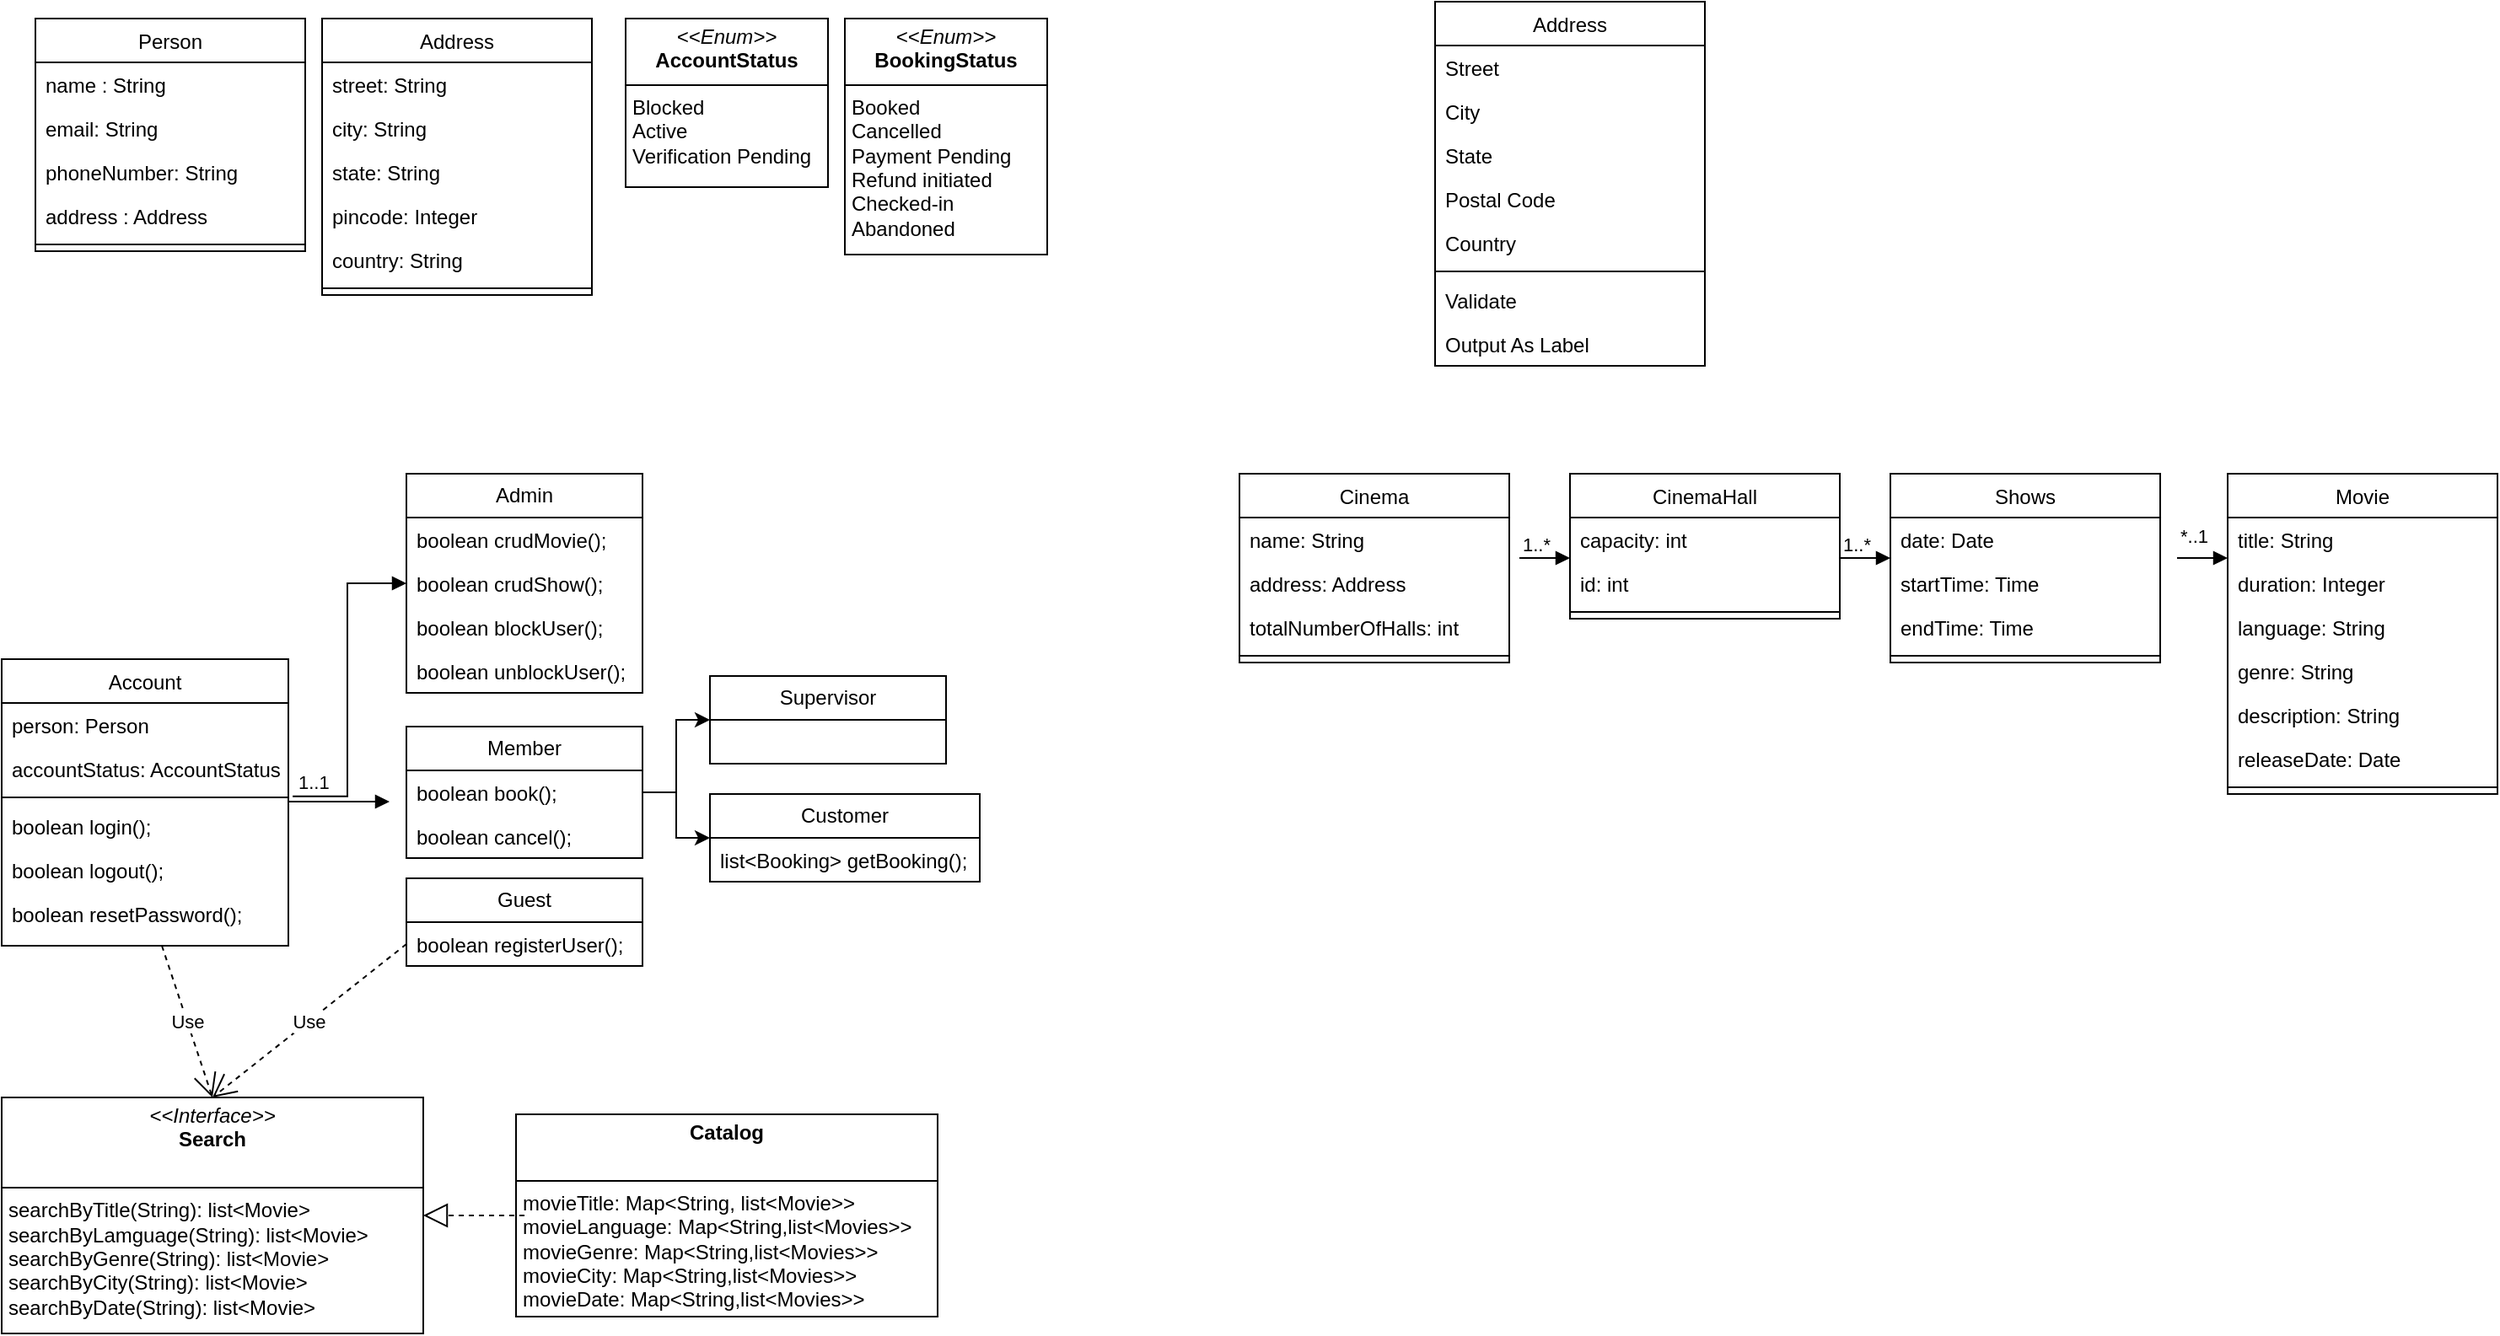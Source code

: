 <mxfile version="24.4.4" type="github">
  <diagram id="C5RBs43oDa-KdzZeNtuy" name="Page-1">
    <mxGraphModel dx="1877" dy="1691" grid="1" gridSize="10" guides="1" tooltips="1" connect="1" arrows="1" fold="1" page="1" pageScale="1" pageWidth="827" pageHeight="1169" math="0" shadow="0">
      <root>
        <mxCell id="WIyWlLk6GJQsqaUBKTNV-0" />
        <mxCell id="WIyWlLk6GJQsqaUBKTNV-1" parent="WIyWlLk6GJQsqaUBKTNV-0" />
        <mxCell id="zkfFHV4jXpPFQw0GAbJ--17" value="Address" style="swimlane;fontStyle=0;align=center;verticalAlign=top;childLayout=stackLayout;horizontal=1;startSize=26;horizontalStack=0;resizeParent=1;resizeLast=0;collapsible=1;marginBottom=0;rounded=0;shadow=0;strokeWidth=1;" parent="WIyWlLk6GJQsqaUBKTNV-1" vertex="1">
          <mxGeometry x="-290" y="-230" width="160" height="164" as="geometry">
            <mxRectangle x="550" y="140" width="160" height="26" as="alternateBounds" />
          </mxGeometry>
        </mxCell>
        <mxCell id="zkfFHV4jXpPFQw0GAbJ--18" value="street: String" style="text;align=left;verticalAlign=top;spacingLeft=4;spacingRight=4;overflow=hidden;rotatable=0;points=[[0,0.5],[1,0.5]];portConstraint=eastwest;" parent="zkfFHV4jXpPFQw0GAbJ--17" vertex="1">
          <mxGeometry y="26" width="160" height="26" as="geometry" />
        </mxCell>
        <mxCell id="zkfFHV4jXpPFQw0GAbJ--19" value="city: String" style="text;align=left;verticalAlign=top;spacingLeft=4;spacingRight=4;overflow=hidden;rotatable=0;points=[[0,0.5],[1,0.5]];portConstraint=eastwest;rounded=0;shadow=0;html=0;" parent="zkfFHV4jXpPFQw0GAbJ--17" vertex="1">
          <mxGeometry y="52" width="160" height="26" as="geometry" />
        </mxCell>
        <mxCell id="zkfFHV4jXpPFQw0GAbJ--20" value="state: String" style="text;align=left;verticalAlign=top;spacingLeft=4;spacingRight=4;overflow=hidden;rotatable=0;points=[[0,0.5],[1,0.5]];portConstraint=eastwest;rounded=0;shadow=0;html=0;" parent="zkfFHV4jXpPFQw0GAbJ--17" vertex="1">
          <mxGeometry y="78" width="160" height="26" as="geometry" />
        </mxCell>
        <mxCell id="zkfFHV4jXpPFQw0GAbJ--21" value="pincode: Integer" style="text;align=left;verticalAlign=top;spacingLeft=4;spacingRight=4;overflow=hidden;rotatable=0;points=[[0,0.5],[1,0.5]];portConstraint=eastwest;rounded=0;shadow=0;html=0;" parent="zkfFHV4jXpPFQw0GAbJ--17" vertex="1">
          <mxGeometry y="104" width="160" height="26" as="geometry" />
        </mxCell>
        <mxCell id="zkfFHV4jXpPFQw0GAbJ--22" value="country: String" style="text;align=left;verticalAlign=top;spacingLeft=4;spacingRight=4;overflow=hidden;rotatable=0;points=[[0,0.5],[1,0.5]];portConstraint=eastwest;rounded=0;shadow=0;html=0;" parent="zkfFHV4jXpPFQw0GAbJ--17" vertex="1">
          <mxGeometry y="130" width="160" height="26" as="geometry" />
        </mxCell>
        <mxCell id="zkfFHV4jXpPFQw0GAbJ--23" value="" style="line;html=1;strokeWidth=1;align=left;verticalAlign=middle;spacingTop=-1;spacingLeft=3;spacingRight=3;rotatable=0;labelPosition=right;points=[];portConstraint=eastwest;" parent="zkfFHV4jXpPFQw0GAbJ--17" vertex="1">
          <mxGeometry y="156" width="160" height="8" as="geometry" />
        </mxCell>
        <mxCell id="0AwkHrjdKoEINquuVII0-2" value="Person" style="swimlane;fontStyle=0;align=center;verticalAlign=top;childLayout=stackLayout;horizontal=1;startSize=26;horizontalStack=0;resizeParent=1;resizeLast=0;collapsible=1;marginBottom=0;rounded=0;shadow=0;strokeWidth=1;" vertex="1" parent="WIyWlLk6GJQsqaUBKTNV-1">
          <mxGeometry x="-460" y="-230" width="160" height="138" as="geometry">
            <mxRectangle x="550" y="140" width="160" height="26" as="alternateBounds" />
          </mxGeometry>
        </mxCell>
        <mxCell id="0AwkHrjdKoEINquuVII0-3" value="name : String" style="text;align=left;verticalAlign=top;spacingLeft=4;spacingRight=4;overflow=hidden;rotatable=0;points=[[0,0.5],[1,0.5]];portConstraint=eastwest;" vertex="1" parent="0AwkHrjdKoEINquuVII0-2">
          <mxGeometry y="26" width="160" height="26" as="geometry" />
        </mxCell>
        <mxCell id="0AwkHrjdKoEINquuVII0-4" value="email: String" style="text;align=left;verticalAlign=top;spacingLeft=4;spacingRight=4;overflow=hidden;rotatable=0;points=[[0,0.5],[1,0.5]];portConstraint=eastwest;rounded=0;shadow=0;html=0;" vertex="1" parent="0AwkHrjdKoEINquuVII0-2">
          <mxGeometry y="52" width="160" height="26" as="geometry" />
        </mxCell>
        <mxCell id="0AwkHrjdKoEINquuVII0-5" value="phoneNumber: String" style="text;align=left;verticalAlign=top;spacingLeft=4;spacingRight=4;overflow=hidden;rotatable=0;points=[[0,0.5],[1,0.5]];portConstraint=eastwest;rounded=0;shadow=0;html=0;" vertex="1" parent="0AwkHrjdKoEINquuVII0-2">
          <mxGeometry y="78" width="160" height="26" as="geometry" />
        </mxCell>
        <mxCell id="0AwkHrjdKoEINquuVII0-6" value="address : Address" style="text;align=left;verticalAlign=top;spacingLeft=4;spacingRight=4;overflow=hidden;rotatable=0;points=[[0,0.5],[1,0.5]];portConstraint=eastwest;rounded=0;shadow=0;html=0;" vertex="1" parent="0AwkHrjdKoEINquuVII0-2">
          <mxGeometry y="104" width="160" height="26" as="geometry" />
        </mxCell>
        <mxCell id="0AwkHrjdKoEINquuVII0-8" value="" style="line;html=1;strokeWidth=1;align=left;verticalAlign=middle;spacingTop=-1;spacingLeft=3;spacingRight=3;rotatable=0;labelPosition=right;points=[];portConstraint=eastwest;" vertex="1" parent="0AwkHrjdKoEINquuVII0-2">
          <mxGeometry y="130" width="160" height="8" as="geometry" />
        </mxCell>
        <mxCell id="0AwkHrjdKoEINquuVII0-25" value="&lt;p style=&quot;margin:0px;margin-top:4px;text-align:center;&quot;&gt;&lt;i&gt;&amp;lt;&amp;lt;Enum&amp;gt;&amp;gt;&lt;/i&gt;&lt;br&gt;&lt;b&gt;AccountStatus&lt;/b&gt;&lt;/p&gt;&lt;hr size=&quot;1&quot; style=&quot;border-style:solid;&quot;&gt;&lt;p style=&quot;margin:0px;margin-left:4px;&quot;&gt;Blocked&lt;br&gt;Active&lt;br&gt;Verification Pending&lt;/p&gt;" style="verticalAlign=top;align=left;overflow=fill;html=1;whiteSpace=wrap;" vertex="1" parent="WIyWlLk6GJQsqaUBKTNV-1">
          <mxGeometry x="-110" y="-230" width="120" height="100" as="geometry" />
        </mxCell>
        <mxCell id="0AwkHrjdKoEINquuVII0-26" value="&lt;p style=&quot;margin:0px;margin-top:4px;text-align:center;&quot;&gt;&lt;i&gt;&amp;lt;&amp;lt;Enum&amp;gt;&amp;gt;&lt;/i&gt;&lt;br&gt;&lt;b&gt;BookingStatus&lt;/b&gt;&lt;/p&gt;&lt;hr size=&quot;1&quot; style=&quot;border-style:solid;&quot;&gt;&lt;p style=&quot;margin:0px;margin-left:4px;&quot;&gt;Booked&lt;br&gt;Cancelled&lt;br&gt;Payment Pending&lt;br&gt;Refund initiated&lt;br&gt;Checked-in&lt;br&gt;Abandoned&lt;/p&gt;" style="verticalAlign=top;align=left;overflow=fill;html=1;whiteSpace=wrap;" vertex="1" parent="WIyWlLk6GJQsqaUBKTNV-1">
          <mxGeometry x="20" y="-230" width="120" height="140" as="geometry" />
        </mxCell>
        <mxCell id="0AwkHrjdKoEINquuVII0-27" value="Address" style="swimlane;fontStyle=0;align=center;verticalAlign=top;childLayout=stackLayout;horizontal=1;startSize=26;horizontalStack=0;resizeParent=1;resizeLast=0;collapsible=1;marginBottom=0;rounded=0;shadow=0;strokeWidth=1;" vertex="1" parent="WIyWlLk6GJQsqaUBKTNV-1">
          <mxGeometry x="370" y="-240" width="160" height="216" as="geometry">
            <mxRectangle x="550" y="140" width="160" height="26" as="alternateBounds" />
          </mxGeometry>
        </mxCell>
        <mxCell id="0AwkHrjdKoEINquuVII0-28" value="Street" style="text;align=left;verticalAlign=top;spacingLeft=4;spacingRight=4;overflow=hidden;rotatable=0;points=[[0,0.5],[1,0.5]];portConstraint=eastwest;" vertex="1" parent="0AwkHrjdKoEINquuVII0-27">
          <mxGeometry y="26" width="160" height="26" as="geometry" />
        </mxCell>
        <mxCell id="0AwkHrjdKoEINquuVII0-29" value="City" style="text;align=left;verticalAlign=top;spacingLeft=4;spacingRight=4;overflow=hidden;rotatable=0;points=[[0,0.5],[1,0.5]];portConstraint=eastwest;rounded=0;shadow=0;html=0;" vertex="1" parent="0AwkHrjdKoEINquuVII0-27">
          <mxGeometry y="52" width="160" height="26" as="geometry" />
        </mxCell>
        <mxCell id="0AwkHrjdKoEINquuVII0-30" value="State" style="text;align=left;verticalAlign=top;spacingLeft=4;spacingRight=4;overflow=hidden;rotatable=0;points=[[0,0.5],[1,0.5]];portConstraint=eastwest;rounded=0;shadow=0;html=0;" vertex="1" parent="0AwkHrjdKoEINquuVII0-27">
          <mxGeometry y="78" width="160" height="26" as="geometry" />
        </mxCell>
        <mxCell id="0AwkHrjdKoEINquuVII0-31" value="Postal Code" style="text;align=left;verticalAlign=top;spacingLeft=4;spacingRight=4;overflow=hidden;rotatable=0;points=[[0,0.5],[1,0.5]];portConstraint=eastwest;rounded=0;shadow=0;html=0;" vertex="1" parent="0AwkHrjdKoEINquuVII0-27">
          <mxGeometry y="104" width="160" height="26" as="geometry" />
        </mxCell>
        <mxCell id="0AwkHrjdKoEINquuVII0-32" value="Country" style="text;align=left;verticalAlign=top;spacingLeft=4;spacingRight=4;overflow=hidden;rotatable=0;points=[[0,0.5],[1,0.5]];portConstraint=eastwest;rounded=0;shadow=0;html=0;" vertex="1" parent="0AwkHrjdKoEINquuVII0-27">
          <mxGeometry y="130" width="160" height="26" as="geometry" />
        </mxCell>
        <mxCell id="0AwkHrjdKoEINquuVII0-33" value="" style="line;html=1;strokeWidth=1;align=left;verticalAlign=middle;spacingTop=-1;spacingLeft=3;spacingRight=3;rotatable=0;labelPosition=right;points=[];portConstraint=eastwest;" vertex="1" parent="0AwkHrjdKoEINquuVII0-27">
          <mxGeometry y="156" width="160" height="8" as="geometry" />
        </mxCell>
        <mxCell id="0AwkHrjdKoEINquuVII0-34" value="Validate" style="text;align=left;verticalAlign=top;spacingLeft=4;spacingRight=4;overflow=hidden;rotatable=0;points=[[0,0.5],[1,0.5]];portConstraint=eastwest;" vertex="1" parent="0AwkHrjdKoEINquuVII0-27">
          <mxGeometry y="164" width="160" height="26" as="geometry" />
        </mxCell>
        <mxCell id="0AwkHrjdKoEINquuVII0-35" value="Output As Label" style="text;align=left;verticalAlign=top;spacingLeft=4;spacingRight=4;overflow=hidden;rotatable=0;points=[[0,0.5],[1,0.5]];portConstraint=eastwest;" vertex="1" parent="0AwkHrjdKoEINquuVII0-27">
          <mxGeometry y="190" width="160" height="26" as="geometry" />
        </mxCell>
        <mxCell id="0AwkHrjdKoEINquuVII0-36" value="Account" style="swimlane;fontStyle=0;align=center;verticalAlign=top;childLayout=stackLayout;horizontal=1;startSize=26;horizontalStack=0;resizeParent=1;resizeLast=0;collapsible=1;marginBottom=0;rounded=0;shadow=0;strokeWidth=1;" vertex="1" parent="WIyWlLk6GJQsqaUBKTNV-1">
          <mxGeometry x="-480" y="150" width="170" height="170" as="geometry">
            <mxRectangle x="550" y="140" width="160" height="26" as="alternateBounds" />
          </mxGeometry>
        </mxCell>
        <mxCell id="0AwkHrjdKoEINquuVII0-37" value="person: Person" style="text;align=left;verticalAlign=top;spacingLeft=4;spacingRight=4;overflow=hidden;rotatable=0;points=[[0,0.5],[1,0.5]];portConstraint=eastwest;" vertex="1" parent="0AwkHrjdKoEINquuVII0-36">
          <mxGeometry y="26" width="170" height="26" as="geometry" />
        </mxCell>
        <mxCell id="0AwkHrjdKoEINquuVII0-38" value="accountStatus: AccountStatus" style="text;align=left;verticalAlign=top;spacingLeft=4;spacingRight=4;overflow=hidden;rotatable=0;points=[[0,0.5],[1,0.5]];portConstraint=eastwest;rounded=0;shadow=0;html=0;" vertex="1" parent="0AwkHrjdKoEINquuVII0-36">
          <mxGeometry y="52" width="170" height="26" as="geometry" />
        </mxCell>
        <mxCell id="0AwkHrjdKoEINquuVII0-42" value="" style="line;html=1;strokeWidth=1;align=left;verticalAlign=middle;spacingTop=-1;spacingLeft=3;spacingRight=3;rotatable=0;labelPosition=right;points=[];portConstraint=eastwest;" vertex="1" parent="0AwkHrjdKoEINquuVII0-36">
          <mxGeometry y="78" width="170" height="8" as="geometry" />
        </mxCell>
        <mxCell id="0AwkHrjdKoEINquuVII0-43" value="boolean login();" style="text;align=left;verticalAlign=top;spacingLeft=4;spacingRight=4;overflow=hidden;rotatable=0;points=[[0,0.5],[1,0.5]];portConstraint=eastwest;" vertex="1" parent="0AwkHrjdKoEINquuVII0-36">
          <mxGeometry y="86" width="170" height="26" as="geometry" />
        </mxCell>
        <mxCell id="0AwkHrjdKoEINquuVII0-44" value="boolean logout();" style="text;align=left;verticalAlign=top;spacingLeft=4;spacingRight=4;overflow=hidden;rotatable=0;points=[[0,0.5],[1,0.5]];portConstraint=eastwest;" vertex="1" parent="0AwkHrjdKoEINquuVII0-36">
          <mxGeometry y="112" width="170" height="26" as="geometry" />
        </mxCell>
        <mxCell id="0AwkHrjdKoEINquuVII0-45" value="boolean resetPassword();" style="text;align=left;verticalAlign=top;spacingLeft=4;spacingRight=4;overflow=hidden;rotatable=0;points=[[0,0.5],[1,0.5]];portConstraint=eastwest;" vertex="1" parent="0AwkHrjdKoEINquuVII0-36">
          <mxGeometry y="138" width="170" height="26" as="geometry" />
        </mxCell>
        <mxCell id="0AwkHrjdKoEINquuVII0-46" value="Admin" style="swimlane;fontStyle=0;childLayout=stackLayout;horizontal=1;startSize=26;fillColor=none;horizontalStack=0;resizeParent=1;resizeParentMax=0;resizeLast=0;collapsible=1;marginBottom=0;whiteSpace=wrap;html=1;" vertex="1" parent="WIyWlLk6GJQsqaUBKTNV-1">
          <mxGeometry x="-240" y="40" width="140" height="130" as="geometry" />
        </mxCell>
        <mxCell id="0AwkHrjdKoEINquuVII0-47" value="boolean crudMovie();" style="text;strokeColor=none;fillColor=none;align=left;verticalAlign=top;spacingLeft=4;spacingRight=4;overflow=hidden;rotatable=0;points=[[0,0.5],[1,0.5]];portConstraint=eastwest;whiteSpace=wrap;html=1;" vertex="1" parent="0AwkHrjdKoEINquuVII0-46">
          <mxGeometry y="26" width="140" height="26" as="geometry" />
        </mxCell>
        <mxCell id="0AwkHrjdKoEINquuVII0-48" value="boolean crudShow();" style="text;strokeColor=none;fillColor=none;align=left;verticalAlign=top;spacingLeft=4;spacingRight=4;overflow=hidden;rotatable=0;points=[[0,0.5],[1,0.5]];portConstraint=eastwest;whiteSpace=wrap;html=1;" vertex="1" parent="0AwkHrjdKoEINquuVII0-46">
          <mxGeometry y="52" width="140" height="26" as="geometry" />
        </mxCell>
        <mxCell id="0AwkHrjdKoEINquuVII0-50" value="boolean blockUser();" style="text;strokeColor=none;fillColor=none;align=left;verticalAlign=top;spacingLeft=4;spacingRight=4;overflow=hidden;rotatable=0;points=[[0,0.5],[1,0.5]];portConstraint=eastwest;whiteSpace=wrap;html=1;" vertex="1" parent="0AwkHrjdKoEINquuVII0-46">
          <mxGeometry y="78" width="140" height="26" as="geometry" />
        </mxCell>
        <mxCell id="0AwkHrjdKoEINquuVII0-49" value="boolean unblockUser();" style="text;strokeColor=none;fillColor=none;align=left;verticalAlign=top;spacingLeft=4;spacingRight=4;overflow=hidden;rotatable=0;points=[[0,0.5],[1,0.5]];portConstraint=eastwest;whiteSpace=wrap;html=1;" vertex="1" parent="0AwkHrjdKoEINquuVII0-46">
          <mxGeometry y="104" width="140" height="26" as="geometry" />
        </mxCell>
        <mxCell id="0AwkHrjdKoEINquuVII0-52" value="" style="endArrow=block;endFill=1;html=1;edgeStyle=orthogonalEdgeStyle;align=left;verticalAlign=top;rounded=0;entryX=0;entryY=0.5;entryDx=0;entryDy=0;exitX=1.015;exitY=1.131;exitDx=0;exitDy=0;exitPerimeter=0;" edge="1" parent="WIyWlLk6GJQsqaUBKTNV-1" source="0AwkHrjdKoEINquuVII0-38" target="0AwkHrjdKoEINquuVII0-48">
          <mxGeometry x="-1" relative="1" as="geometry">
            <mxPoint x="-300" y="80" as="sourcePoint" />
            <mxPoint x="-140" y="80" as="targetPoint" />
          </mxGeometry>
        </mxCell>
        <mxCell id="0AwkHrjdKoEINquuVII0-53" value="1..1" style="edgeLabel;resizable=0;html=1;align=left;verticalAlign=bottom;" connectable="0" vertex="1" parent="0AwkHrjdKoEINquuVII0-52">
          <mxGeometry x="-1" relative="1" as="geometry">
            <mxPoint x="1" as="offset" />
          </mxGeometry>
        </mxCell>
        <mxCell id="0AwkHrjdKoEINquuVII0-59" value="Guest" style="swimlane;fontStyle=0;childLayout=stackLayout;horizontal=1;startSize=26;fillColor=none;horizontalStack=0;resizeParent=1;resizeParentMax=0;resizeLast=0;collapsible=1;marginBottom=0;whiteSpace=wrap;html=1;" vertex="1" parent="WIyWlLk6GJQsqaUBKTNV-1">
          <mxGeometry x="-240" y="280" width="140" height="52" as="geometry" />
        </mxCell>
        <mxCell id="0AwkHrjdKoEINquuVII0-61" value="boolean registerUser();" style="text;strokeColor=none;fillColor=none;align=left;verticalAlign=top;spacingLeft=4;spacingRight=4;overflow=hidden;rotatable=0;points=[[0,0.5],[1,0.5]];portConstraint=eastwest;whiteSpace=wrap;html=1;" vertex="1" parent="0AwkHrjdKoEINquuVII0-59">
          <mxGeometry y="26" width="140" height="26" as="geometry" />
        </mxCell>
        <mxCell id="0AwkHrjdKoEINquuVII0-64" value="Member" style="swimlane;fontStyle=0;childLayout=stackLayout;horizontal=1;startSize=26;fillColor=none;horizontalStack=0;resizeParent=1;resizeParentMax=0;resizeLast=0;collapsible=1;marginBottom=0;whiteSpace=wrap;html=1;" vertex="1" parent="WIyWlLk6GJQsqaUBKTNV-1">
          <mxGeometry x="-240" y="190" width="140" height="78" as="geometry" />
        </mxCell>
        <mxCell id="0AwkHrjdKoEINquuVII0-65" value="boolean book();" style="text;strokeColor=none;fillColor=none;align=left;verticalAlign=top;spacingLeft=4;spacingRight=4;overflow=hidden;rotatable=0;points=[[0,0.5],[1,0.5]];portConstraint=eastwest;whiteSpace=wrap;html=1;" vertex="1" parent="0AwkHrjdKoEINquuVII0-64">
          <mxGeometry y="26" width="140" height="26" as="geometry" />
        </mxCell>
        <mxCell id="0AwkHrjdKoEINquuVII0-66" value="boolean cancel();" style="text;strokeColor=none;fillColor=none;align=left;verticalAlign=top;spacingLeft=4;spacingRight=4;overflow=hidden;rotatable=0;points=[[0,0.5],[1,0.5]];portConstraint=eastwest;whiteSpace=wrap;html=1;" vertex="1" parent="0AwkHrjdKoEINquuVII0-64">
          <mxGeometry y="52" width="140" height="26" as="geometry" />
        </mxCell>
        <mxCell id="0AwkHrjdKoEINquuVII0-69" value="Customer" style="swimlane;fontStyle=0;childLayout=stackLayout;horizontal=1;startSize=26;fillColor=none;horizontalStack=0;resizeParent=1;resizeParentMax=0;resizeLast=0;collapsible=1;marginBottom=0;whiteSpace=wrap;html=1;" vertex="1" parent="WIyWlLk6GJQsqaUBKTNV-1">
          <mxGeometry x="-60" y="230" width="160" height="52" as="geometry" />
        </mxCell>
        <mxCell id="0AwkHrjdKoEINquuVII0-70" value="list&amp;lt;Booking&amp;gt; getBooking();" style="text;strokeColor=none;fillColor=none;align=left;verticalAlign=top;spacingLeft=4;spacingRight=4;overflow=hidden;rotatable=0;points=[[0,0.5],[1,0.5]];portConstraint=eastwest;whiteSpace=wrap;html=1;" vertex="1" parent="0AwkHrjdKoEINquuVII0-69">
          <mxGeometry y="26" width="160" height="26" as="geometry" />
        </mxCell>
        <mxCell id="0AwkHrjdKoEINquuVII0-74" value="Supervisor" style="swimlane;fontStyle=0;childLayout=stackLayout;horizontal=1;startSize=26;fillColor=none;horizontalStack=0;resizeParent=1;resizeParentMax=0;resizeLast=0;collapsible=1;marginBottom=0;whiteSpace=wrap;html=1;" vertex="1" parent="WIyWlLk6GJQsqaUBKTNV-1">
          <mxGeometry x="-60" y="160" width="140" height="52" as="geometry" />
        </mxCell>
        <mxCell id="0AwkHrjdKoEINquuVII0-77" style="edgeStyle=orthogonalEdgeStyle;rounded=0;orthogonalLoop=1;jettySize=auto;html=1;entryX=0;entryY=0.5;entryDx=0;entryDy=0;" edge="1" parent="WIyWlLk6GJQsqaUBKTNV-1" source="0AwkHrjdKoEINquuVII0-65" target="0AwkHrjdKoEINquuVII0-74">
          <mxGeometry relative="1" as="geometry" />
        </mxCell>
        <mxCell id="0AwkHrjdKoEINquuVII0-78" style="edgeStyle=orthogonalEdgeStyle;rounded=0;orthogonalLoop=1;jettySize=auto;html=1;entryX=0;entryY=0.5;entryDx=0;entryDy=0;" edge="1" parent="WIyWlLk6GJQsqaUBKTNV-1" source="0AwkHrjdKoEINquuVII0-65" target="0AwkHrjdKoEINquuVII0-69">
          <mxGeometry relative="1" as="geometry" />
        </mxCell>
        <mxCell id="0AwkHrjdKoEINquuVII0-80" value="" style="endArrow=block;endFill=1;html=1;edgeStyle=orthogonalEdgeStyle;align=left;verticalAlign=top;rounded=0;" edge="1" parent="WIyWlLk6GJQsqaUBKTNV-1">
          <mxGeometry x="-1" relative="1" as="geometry">
            <mxPoint x="-310" y="234.5" as="sourcePoint" />
            <mxPoint x="-250" y="234.5" as="targetPoint" />
          </mxGeometry>
        </mxCell>
        <mxCell id="0AwkHrjdKoEINquuVII0-85" value="&lt;p style=&quot;margin:0px;margin-top:4px;text-align:center;&quot;&gt;&lt;i&gt;&amp;lt;&amp;lt;Interface&amp;gt;&amp;gt;&lt;/i&gt;&lt;br&gt;&lt;b&gt;Search&lt;/b&gt;&lt;/p&gt;&lt;p style=&quot;margin:0px;margin-left:4px;&quot;&gt;&lt;br&gt;&lt;/p&gt;&lt;hr size=&quot;1&quot; style=&quot;border-style:solid;&quot;&gt;&lt;p style=&quot;margin:0px;margin-left:4px;&quot;&gt;searchByTitle(String): list&amp;lt;Movie&amp;gt;&lt;br&gt;searchByLamguage(String): list&amp;lt;Movie&amp;gt;&lt;br&gt;searchByGenre(String): list&amp;lt;Movie&amp;gt;&lt;br&gt;searchByCity(String): list&amp;lt;Movie&amp;gt;&lt;br&gt;searchByDate(String): list&amp;lt;Movie&amp;gt;&lt;/p&gt;" style="verticalAlign=top;align=left;overflow=fill;html=1;whiteSpace=wrap;" vertex="1" parent="WIyWlLk6GJQsqaUBKTNV-1">
          <mxGeometry x="-480" y="410" width="250" height="140" as="geometry" />
        </mxCell>
        <mxCell id="0AwkHrjdKoEINquuVII0-86" value="&lt;p style=&quot;margin:0px;margin-top:4px;text-align:center;&quot;&gt;&lt;b&gt;Catalog&lt;/b&gt;&lt;/p&gt;&lt;p style=&quot;margin:0px;margin-left:4px;&quot;&gt;&lt;br&gt;&lt;/p&gt;&lt;hr size=&quot;1&quot; style=&quot;border-style:solid;&quot;&gt;&lt;p style=&quot;margin:0px;margin-left:4px;&quot;&gt;movieTitle: Map&amp;lt;String, list&amp;lt;Movie&amp;gt;&amp;gt;&lt;br&gt;movieLanguage: Map&amp;lt;String,list&amp;lt;Movies&amp;gt;&amp;gt;&lt;br&gt;movieGenre&lt;span style=&quot;background-color: initial;&quot;&gt;: Map&amp;lt;String,list&amp;lt;Movies&amp;gt;&amp;gt;&lt;br&gt;movieCity&lt;/span&gt;&lt;span style=&quot;background-color: initial;&quot;&gt;: Map&amp;lt;String,list&amp;lt;Movies&amp;gt;&amp;gt;&lt;br&gt;movieDate&lt;/span&gt;&lt;span style=&quot;background-color: initial;&quot;&gt;: Map&amp;lt;String,list&amp;lt;Movies&amp;gt;&amp;gt;&lt;br&gt;&lt;/span&gt;&lt;/p&gt;" style="verticalAlign=top;align=left;overflow=fill;html=1;whiteSpace=wrap;" vertex="1" parent="WIyWlLk6GJQsqaUBKTNV-1">
          <mxGeometry x="-175" y="420" width="250" height="120" as="geometry" />
        </mxCell>
        <mxCell id="0AwkHrjdKoEINquuVII0-88" value="Use" style="endArrow=open;endSize=12;dashed=1;html=1;rounded=0;entryX=0.5;entryY=0;entryDx=0;entryDy=0;exitX=0;exitY=0.5;exitDx=0;exitDy=0;" edge="1" parent="WIyWlLk6GJQsqaUBKTNV-1" source="0AwkHrjdKoEINquuVII0-61" target="0AwkHrjdKoEINquuVII0-85">
          <mxGeometry width="160" relative="1" as="geometry">
            <mxPoint x="-110" y="310" as="sourcePoint" />
            <mxPoint x="50" y="310" as="targetPoint" />
          </mxGeometry>
        </mxCell>
        <mxCell id="0AwkHrjdKoEINquuVII0-89" value="Use" style="endArrow=open;endSize=12;dashed=1;html=1;rounded=0;entryX=0.5;entryY=0;entryDx=0;entryDy=0;exitX=0;exitY=0.5;exitDx=0;exitDy=0;" edge="1" parent="WIyWlLk6GJQsqaUBKTNV-1" target="0AwkHrjdKoEINquuVII0-85">
          <mxGeometry width="160" relative="1" as="geometry">
            <mxPoint x="-385" y="320" as="sourcePoint" />
            <mxPoint x="-500" y="411" as="targetPoint" />
          </mxGeometry>
        </mxCell>
        <mxCell id="0AwkHrjdKoEINquuVII0-90" value="" style="endArrow=block;dashed=1;endFill=0;endSize=12;html=1;rounded=0;entryX=1;entryY=0.5;entryDx=0;entryDy=0;" edge="1" parent="WIyWlLk6GJQsqaUBKTNV-1" target="0AwkHrjdKoEINquuVII0-85">
          <mxGeometry width="160" relative="1" as="geometry">
            <mxPoint x="-170" y="480" as="sourcePoint" />
            <mxPoint x="20" y="479.5" as="targetPoint" />
          </mxGeometry>
        </mxCell>
        <mxCell id="0AwkHrjdKoEINquuVII0-91" value="Cinema" style="swimlane;fontStyle=0;align=center;verticalAlign=top;childLayout=stackLayout;horizontal=1;startSize=26;horizontalStack=0;resizeParent=1;resizeLast=0;collapsible=1;marginBottom=0;rounded=0;shadow=0;strokeWidth=1;" vertex="1" parent="WIyWlLk6GJQsqaUBKTNV-1">
          <mxGeometry x="254" y="40" width="160" height="112" as="geometry">
            <mxRectangle x="550" y="140" width="160" height="26" as="alternateBounds" />
          </mxGeometry>
        </mxCell>
        <mxCell id="0AwkHrjdKoEINquuVII0-92" value="name: String" style="text;align=left;verticalAlign=top;spacingLeft=4;spacingRight=4;overflow=hidden;rotatable=0;points=[[0,0.5],[1,0.5]];portConstraint=eastwest;" vertex="1" parent="0AwkHrjdKoEINquuVII0-91">
          <mxGeometry y="26" width="160" height="26" as="geometry" />
        </mxCell>
        <mxCell id="0AwkHrjdKoEINquuVII0-93" value="address: Address" style="text;align=left;verticalAlign=top;spacingLeft=4;spacingRight=4;overflow=hidden;rotatable=0;points=[[0,0.5],[1,0.5]];portConstraint=eastwest;rounded=0;shadow=0;html=0;" vertex="1" parent="0AwkHrjdKoEINquuVII0-91">
          <mxGeometry y="52" width="160" height="26" as="geometry" />
        </mxCell>
        <mxCell id="0AwkHrjdKoEINquuVII0-94" value="totalNumberOfHalls: int" style="text;align=left;verticalAlign=top;spacingLeft=4;spacingRight=4;overflow=hidden;rotatable=0;points=[[0,0.5],[1,0.5]];portConstraint=eastwest;rounded=0;shadow=0;html=0;" vertex="1" parent="0AwkHrjdKoEINquuVII0-91">
          <mxGeometry y="78" width="160" height="26" as="geometry" />
        </mxCell>
        <mxCell id="0AwkHrjdKoEINquuVII0-97" value="" style="line;html=1;strokeWidth=1;align=left;verticalAlign=middle;spacingTop=-1;spacingLeft=3;spacingRight=3;rotatable=0;labelPosition=right;points=[];portConstraint=eastwest;" vertex="1" parent="0AwkHrjdKoEINquuVII0-91">
          <mxGeometry y="104" width="160" height="8" as="geometry" />
        </mxCell>
        <mxCell id="0AwkHrjdKoEINquuVII0-98" value="CinemaHall" style="swimlane;fontStyle=0;align=center;verticalAlign=top;childLayout=stackLayout;horizontal=1;startSize=26;horizontalStack=0;resizeParent=1;resizeLast=0;collapsible=1;marginBottom=0;rounded=0;shadow=0;strokeWidth=1;" vertex="1" parent="WIyWlLk6GJQsqaUBKTNV-1">
          <mxGeometry x="450" y="40" width="160" height="86" as="geometry">
            <mxRectangle x="550" y="140" width="160" height="26" as="alternateBounds" />
          </mxGeometry>
        </mxCell>
        <mxCell id="0AwkHrjdKoEINquuVII0-99" value="capacity: int" style="text;align=left;verticalAlign=top;spacingLeft=4;spacingRight=4;overflow=hidden;rotatable=0;points=[[0,0.5],[1,0.5]];portConstraint=eastwest;" vertex="1" parent="0AwkHrjdKoEINquuVII0-98">
          <mxGeometry y="26" width="160" height="26" as="geometry" />
        </mxCell>
        <mxCell id="0AwkHrjdKoEINquuVII0-100" value="id: int" style="text;align=left;verticalAlign=top;spacingLeft=4;spacingRight=4;overflow=hidden;rotatable=0;points=[[0,0.5],[1,0.5]];portConstraint=eastwest;rounded=0;shadow=0;html=0;" vertex="1" parent="0AwkHrjdKoEINquuVII0-98">
          <mxGeometry y="52" width="160" height="26" as="geometry" />
        </mxCell>
        <mxCell id="0AwkHrjdKoEINquuVII0-102" value="" style="line;html=1;strokeWidth=1;align=left;verticalAlign=middle;spacingTop=-1;spacingLeft=3;spacingRight=3;rotatable=0;labelPosition=right;points=[];portConstraint=eastwest;" vertex="1" parent="0AwkHrjdKoEINquuVII0-98">
          <mxGeometry y="78" width="160" height="8" as="geometry" />
        </mxCell>
        <mxCell id="0AwkHrjdKoEINquuVII0-112" value="Shows" style="swimlane;fontStyle=0;align=center;verticalAlign=top;childLayout=stackLayout;horizontal=1;startSize=26;horizontalStack=0;resizeParent=1;resizeLast=0;collapsible=1;marginBottom=0;rounded=0;shadow=0;strokeWidth=1;" vertex="1" parent="WIyWlLk6GJQsqaUBKTNV-1">
          <mxGeometry x="640" y="40" width="160" height="112" as="geometry">
            <mxRectangle x="550" y="140" width="160" height="26" as="alternateBounds" />
          </mxGeometry>
        </mxCell>
        <mxCell id="0AwkHrjdKoEINquuVII0-113" value="date: Date" style="text;align=left;verticalAlign=top;spacingLeft=4;spacingRight=4;overflow=hidden;rotatable=0;points=[[0,0.5],[1,0.5]];portConstraint=eastwest;" vertex="1" parent="0AwkHrjdKoEINquuVII0-112">
          <mxGeometry y="26" width="160" height="26" as="geometry" />
        </mxCell>
        <mxCell id="0AwkHrjdKoEINquuVII0-114" value="startTime: Time" style="text;align=left;verticalAlign=top;spacingLeft=4;spacingRight=4;overflow=hidden;rotatable=0;points=[[0,0.5],[1,0.5]];portConstraint=eastwest;rounded=0;shadow=0;html=0;" vertex="1" parent="0AwkHrjdKoEINquuVII0-112">
          <mxGeometry y="52" width="160" height="26" as="geometry" />
        </mxCell>
        <mxCell id="0AwkHrjdKoEINquuVII0-115" value="endTime: Time" style="text;align=left;verticalAlign=top;spacingLeft=4;spacingRight=4;overflow=hidden;rotatable=0;points=[[0,0.5],[1,0.5]];portConstraint=eastwest;rounded=0;shadow=0;html=0;" vertex="1" parent="0AwkHrjdKoEINquuVII0-112">
          <mxGeometry y="78" width="160" height="26" as="geometry" />
        </mxCell>
        <mxCell id="0AwkHrjdKoEINquuVII0-116" value="" style="line;html=1;strokeWidth=1;align=left;verticalAlign=middle;spacingTop=-1;spacingLeft=3;spacingRight=3;rotatable=0;labelPosition=right;points=[];portConstraint=eastwest;" vertex="1" parent="0AwkHrjdKoEINquuVII0-112">
          <mxGeometry y="104" width="160" height="8" as="geometry" />
        </mxCell>
        <mxCell id="0AwkHrjdKoEINquuVII0-117" value="Movie" style="swimlane;fontStyle=0;align=center;verticalAlign=top;childLayout=stackLayout;horizontal=1;startSize=26;horizontalStack=0;resizeParent=1;resizeLast=0;collapsible=1;marginBottom=0;rounded=0;shadow=0;strokeWidth=1;" vertex="1" parent="WIyWlLk6GJQsqaUBKTNV-1">
          <mxGeometry x="840" y="40" width="160" height="190" as="geometry">
            <mxRectangle x="550" y="140" width="160" height="26" as="alternateBounds" />
          </mxGeometry>
        </mxCell>
        <mxCell id="0AwkHrjdKoEINquuVII0-118" value="title: String" style="text;align=left;verticalAlign=top;spacingLeft=4;spacingRight=4;overflow=hidden;rotatable=0;points=[[0,0.5],[1,0.5]];portConstraint=eastwest;" vertex="1" parent="0AwkHrjdKoEINquuVII0-117">
          <mxGeometry y="26" width="160" height="26" as="geometry" />
        </mxCell>
        <mxCell id="0AwkHrjdKoEINquuVII0-119" value="duration: Integer" style="text;align=left;verticalAlign=top;spacingLeft=4;spacingRight=4;overflow=hidden;rotatable=0;points=[[0,0.5],[1,0.5]];portConstraint=eastwest;rounded=0;shadow=0;html=0;" vertex="1" parent="0AwkHrjdKoEINquuVII0-117">
          <mxGeometry y="52" width="160" height="26" as="geometry" />
        </mxCell>
        <mxCell id="0AwkHrjdKoEINquuVII0-120" value="language: String" style="text;align=left;verticalAlign=top;spacingLeft=4;spacingRight=4;overflow=hidden;rotatable=0;points=[[0,0.5],[1,0.5]];portConstraint=eastwest;rounded=0;shadow=0;html=0;" vertex="1" parent="0AwkHrjdKoEINquuVII0-117">
          <mxGeometry y="78" width="160" height="26" as="geometry" />
        </mxCell>
        <mxCell id="0AwkHrjdKoEINquuVII0-121" value="genre: String" style="text;align=left;verticalAlign=top;spacingLeft=4;spacingRight=4;overflow=hidden;rotatable=0;points=[[0,0.5],[1,0.5]];portConstraint=eastwest;rounded=0;shadow=0;html=0;" vertex="1" parent="0AwkHrjdKoEINquuVII0-117">
          <mxGeometry y="104" width="160" height="26" as="geometry" />
        </mxCell>
        <mxCell id="0AwkHrjdKoEINquuVII0-122" value="description: String" style="text;align=left;verticalAlign=top;spacingLeft=4;spacingRight=4;overflow=hidden;rotatable=0;points=[[0,0.5],[1,0.5]];portConstraint=eastwest;rounded=0;shadow=0;html=0;" vertex="1" parent="0AwkHrjdKoEINquuVII0-117">
          <mxGeometry y="130" width="160" height="26" as="geometry" />
        </mxCell>
        <mxCell id="0AwkHrjdKoEINquuVII0-124" value="releaseDate: Date" style="text;align=left;verticalAlign=top;spacingLeft=4;spacingRight=4;overflow=hidden;rotatable=0;points=[[0,0.5],[1,0.5]];portConstraint=eastwest;rounded=0;shadow=0;html=0;" vertex="1" parent="0AwkHrjdKoEINquuVII0-117">
          <mxGeometry y="156" width="160" height="26" as="geometry" />
        </mxCell>
        <mxCell id="0AwkHrjdKoEINquuVII0-123" value="" style="line;html=1;strokeWidth=1;align=left;verticalAlign=middle;spacingTop=-1;spacingLeft=3;spacingRight=3;rotatable=0;labelPosition=right;points=[];portConstraint=eastwest;" vertex="1" parent="0AwkHrjdKoEINquuVII0-117">
          <mxGeometry y="182" width="160" height="8" as="geometry" />
        </mxCell>
        <mxCell id="0AwkHrjdKoEINquuVII0-126" value="" style="endArrow=block;endFill=1;html=1;edgeStyle=orthogonalEdgeStyle;align=left;verticalAlign=top;rounded=0;" edge="1" parent="WIyWlLk6GJQsqaUBKTNV-1">
          <mxGeometry x="-1" relative="1" as="geometry">
            <mxPoint x="420" y="90" as="sourcePoint" />
            <mxPoint x="450" y="90" as="targetPoint" />
          </mxGeometry>
        </mxCell>
        <mxCell id="0AwkHrjdKoEINquuVII0-127" value="1..*" style="edgeLabel;resizable=0;html=1;align=left;verticalAlign=bottom;" connectable="0" vertex="1" parent="0AwkHrjdKoEINquuVII0-126">
          <mxGeometry x="-1" relative="1" as="geometry" />
        </mxCell>
        <mxCell id="0AwkHrjdKoEINquuVII0-129" value="1..*" style="edgeLabel;resizable=0;html=1;align=left;verticalAlign=bottom;" connectable="0" vertex="1" parent="WIyWlLk6GJQsqaUBKTNV-1">
          <mxGeometry x="610" y="90" as="geometry" />
        </mxCell>
        <mxCell id="0AwkHrjdKoEINquuVII0-130" value="" style="endArrow=block;endFill=1;html=1;edgeStyle=orthogonalEdgeStyle;align=left;verticalAlign=top;rounded=0;" edge="1" parent="WIyWlLk6GJQsqaUBKTNV-1">
          <mxGeometry x="-1" relative="1" as="geometry">
            <mxPoint x="610" y="90" as="sourcePoint" />
            <mxPoint x="640" y="90" as="targetPoint" />
          </mxGeometry>
        </mxCell>
        <mxCell id="0AwkHrjdKoEINquuVII0-133" value="" style="endArrow=block;endFill=1;html=1;edgeStyle=orthogonalEdgeStyle;align=left;verticalAlign=top;rounded=0;" edge="1" parent="WIyWlLk6GJQsqaUBKTNV-1">
          <mxGeometry x="-1" relative="1" as="geometry">
            <mxPoint x="810" y="90" as="sourcePoint" />
            <mxPoint x="840" y="90" as="targetPoint" />
          </mxGeometry>
        </mxCell>
        <mxCell id="0AwkHrjdKoEINquuVII0-134" value="&lt;span style=&quot;color: rgb(0, 0, 0); font-family: Helvetica; font-size: 11px; font-style: normal; font-variant-ligatures: normal; font-variant-caps: normal; font-weight: 400; letter-spacing: normal; orphans: 2; text-align: left; text-indent: 0px; text-transform: none; widows: 2; word-spacing: 0px; -webkit-text-stroke-width: 0px; white-space: nowrap; background-color: rgb(255, 255, 255); text-decoration-thickness: initial; text-decoration-style: initial; text-decoration-color: initial; display: inline !important; float: none;&quot;&gt;*..1&lt;/span&gt;" style="text;whiteSpace=wrap;html=1;" vertex="1" parent="WIyWlLk6GJQsqaUBKTNV-1">
          <mxGeometry x="810" y="63" width="50" height="40" as="geometry" />
        </mxCell>
      </root>
    </mxGraphModel>
  </diagram>
</mxfile>
